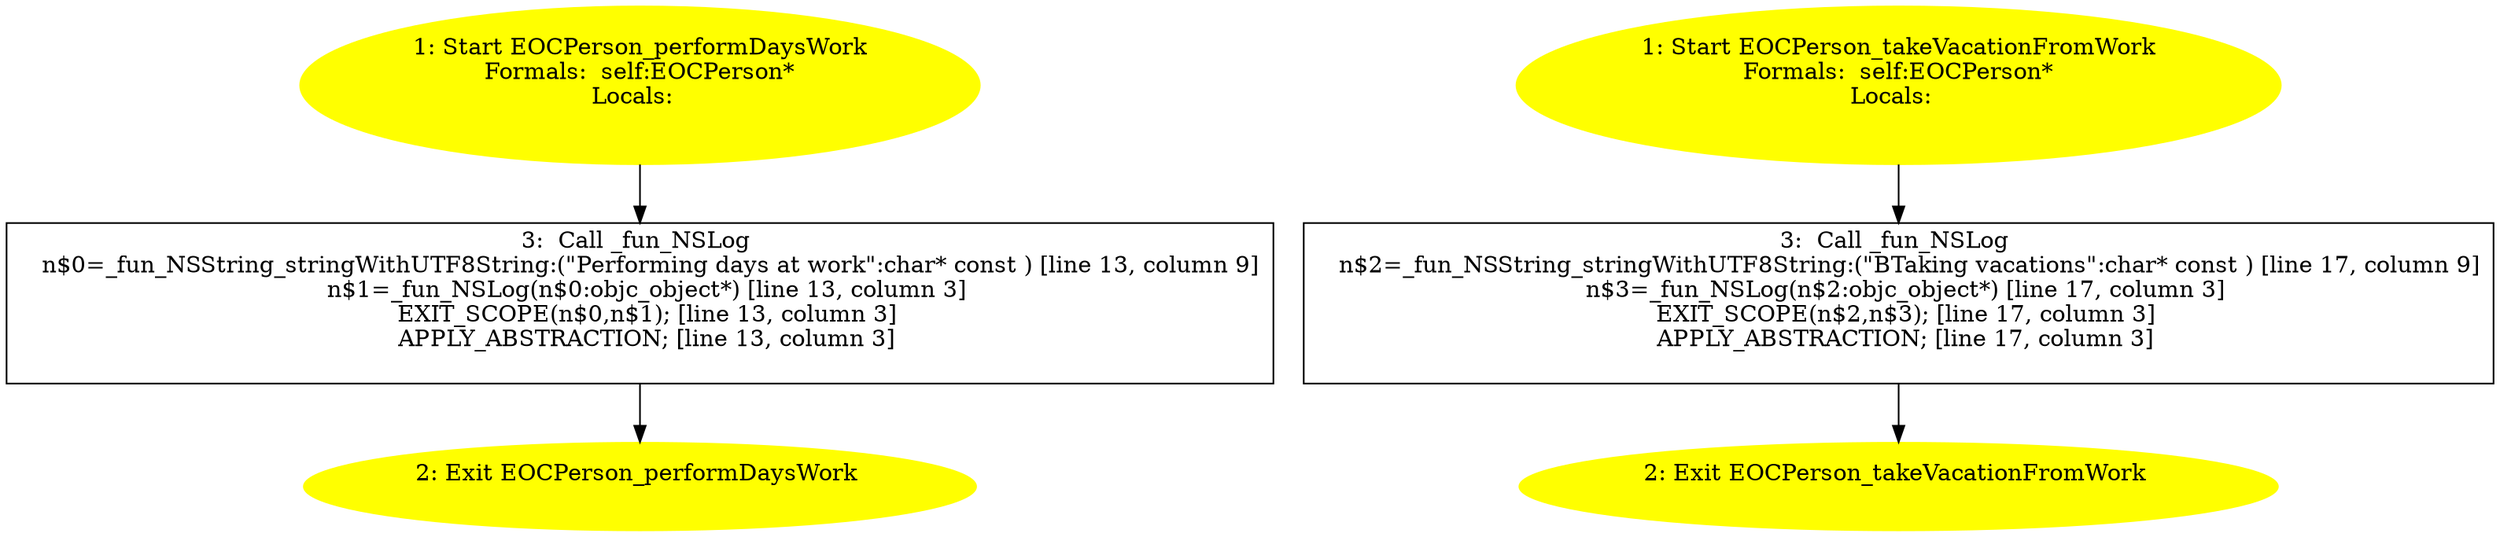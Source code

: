 /* @generated */
digraph cfg {
"performDaysWork#EOCPerson#instance.68f45cebac26de5310062b9c47f6dc36_1" [label="1: Start EOCPerson_performDaysWork\nFormals:  self:EOCPerson*\nLocals:  \n  " color=yellow style=filled]
	

	 "performDaysWork#EOCPerson#instance.68f45cebac26de5310062b9c47f6dc36_1" -> "performDaysWork#EOCPerson#instance.68f45cebac26de5310062b9c47f6dc36_3" ;
"performDaysWork#EOCPerson#instance.68f45cebac26de5310062b9c47f6dc36_2" [label="2: Exit EOCPerson_performDaysWork \n  " color=yellow style=filled]
	

"performDaysWork#EOCPerson#instance.68f45cebac26de5310062b9c47f6dc36_3" [label="3:  Call _fun_NSLog \n   n$0=_fun_NSString_stringWithUTF8String:(\"Performing days at work\":char* const ) [line 13, column 9]\n  n$1=_fun_NSLog(n$0:objc_object*) [line 13, column 3]\n  EXIT_SCOPE(n$0,n$1); [line 13, column 3]\n  APPLY_ABSTRACTION; [line 13, column 3]\n " shape="box"]
	

	 "performDaysWork#EOCPerson#instance.68f45cebac26de5310062b9c47f6dc36_3" -> "performDaysWork#EOCPerson#instance.68f45cebac26de5310062b9c47f6dc36_2" ;
"takeVacationFromWork#EOCPerson#instance.a4a2043283853257ef9e4402128b75f9_1" [label="1: Start EOCPerson_takeVacationFromWork\nFormals:  self:EOCPerson*\nLocals:  \n  " color=yellow style=filled]
	

	 "takeVacationFromWork#EOCPerson#instance.a4a2043283853257ef9e4402128b75f9_1" -> "takeVacationFromWork#EOCPerson#instance.a4a2043283853257ef9e4402128b75f9_3" ;
"takeVacationFromWork#EOCPerson#instance.a4a2043283853257ef9e4402128b75f9_2" [label="2: Exit EOCPerson_takeVacationFromWork \n  " color=yellow style=filled]
	

"takeVacationFromWork#EOCPerson#instance.a4a2043283853257ef9e4402128b75f9_3" [label="3:  Call _fun_NSLog \n   n$2=_fun_NSString_stringWithUTF8String:(\"BTaking vacations\":char* const ) [line 17, column 9]\n  n$3=_fun_NSLog(n$2:objc_object*) [line 17, column 3]\n  EXIT_SCOPE(n$2,n$3); [line 17, column 3]\n  APPLY_ABSTRACTION; [line 17, column 3]\n " shape="box"]
	

	 "takeVacationFromWork#EOCPerson#instance.a4a2043283853257ef9e4402128b75f9_3" -> "takeVacationFromWork#EOCPerson#instance.a4a2043283853257ef9e4402128b75f9_2" ;
}
